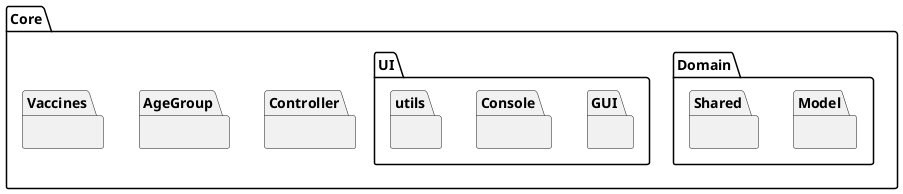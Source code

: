 @startuml
package Core{
    package Controller{
    }

    package AgeGroup{
    }

    package Vaccines{
    }


    package Domain{
        package Model{
        }
        package Shared{
        }

    }
    package UI{
        package GUI{}
        package Console{}
        package utils{}
    }
}
@enduml